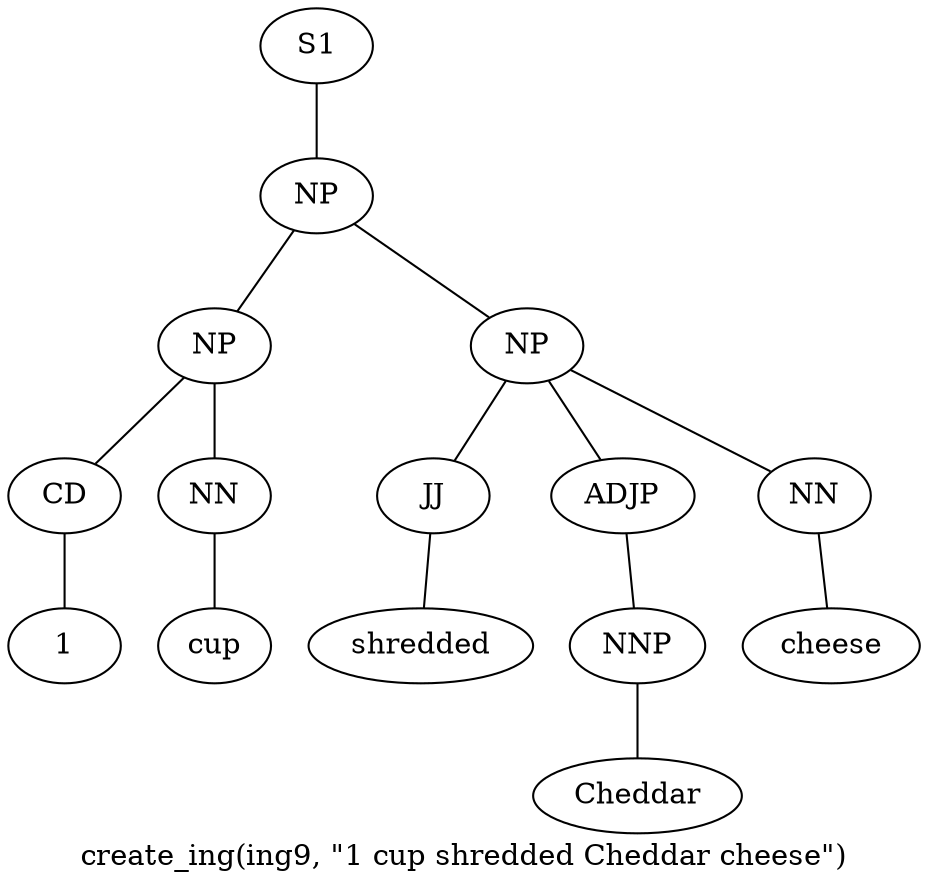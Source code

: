 graph SyntaxGraph {
	label = "create_ing(ing9, \"1 cup shredded Cheddar cheese\")";
	Node0 [label="S1"];
	Node1 [label="NP"];
	Node2 [label="NP"];
	Node3 [label="CD"];
	Node4 [label="1"];
	Node5 [label="NN"];
	Node6 [label="cup"];
	Node7 [label="NP"];
	Node8 [label="JJ"];
	Node9 [label="shredded"];
	Node10 [label="ADJP"];
	Node11 [label="NNP"];
	Node12 [label="Cheddar"];
	Node13 [label="NN"];
	Node14 [label="cheese"];

	Node0 -- Node1;
	Node1 -- Node2;
	Node1 -- Node7;
	Node2 -- Node3;
	Node2 -- Node5;
	Node3 -- Node4;
	Node5 -- Node6;
	Node7 -- Node8;
	Node7 -- Node10;
	Node7 -- Node13;
	Node8 -- Node9;
	Node10 -- Node11;
	Node11 -- Node12;
	Node13 -- Node14;
}